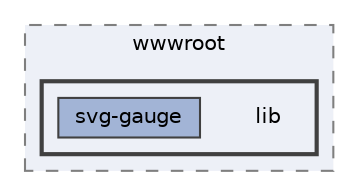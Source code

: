 digraph "BLAZAM/wwwroot/lib"
{
 // LATEX_PDF_SIZE
  bgcolor="transparent";
  edge [fontname=Helvetica,fontsize=10,labelfontname=Helvetica,labelfontsize=10];
  node [fontname=Helvetica,fontsize=10,shape=box,height=0.2,width=0.4];
  compound=true
  subgraph clusterdir_7b524548d6c1fc2732ca5b5e8ce3857a {
    graph [ bgcolor="#edf0f7", pencolor="grey50", label="wwwroot", fontname=Helvetica,fontsize=10 style="filled,dashed", URL="dir_7b524548d6c1fc2732ca5b5e8ce3857a.html",tooltip=""]
  subgraph clusterdir_b393be5a65b91aaba91957213959b61d {
    graph [ bgcolor="#edf0f7", pencolor="grey25", label="", fontname=Helvetica,fontsize=10 style="filled,bold", URL="dir_b393be5a65b91aaba91957213959b61d.html",tooltip=""]
    dir_b393be5a65b91aaba91957213959b61d [shape=plaintext, label="lib"];
  dir_b223cddff8b85e5a1844a1062726c4c8 [label="svg-gauge", fillcolor="#a2b4d6", color="grey25", style="filled", URL="dir_b223cddff8b85e5a1844a1062726c4c8.html",tooltip=""];
  }
  }
}
